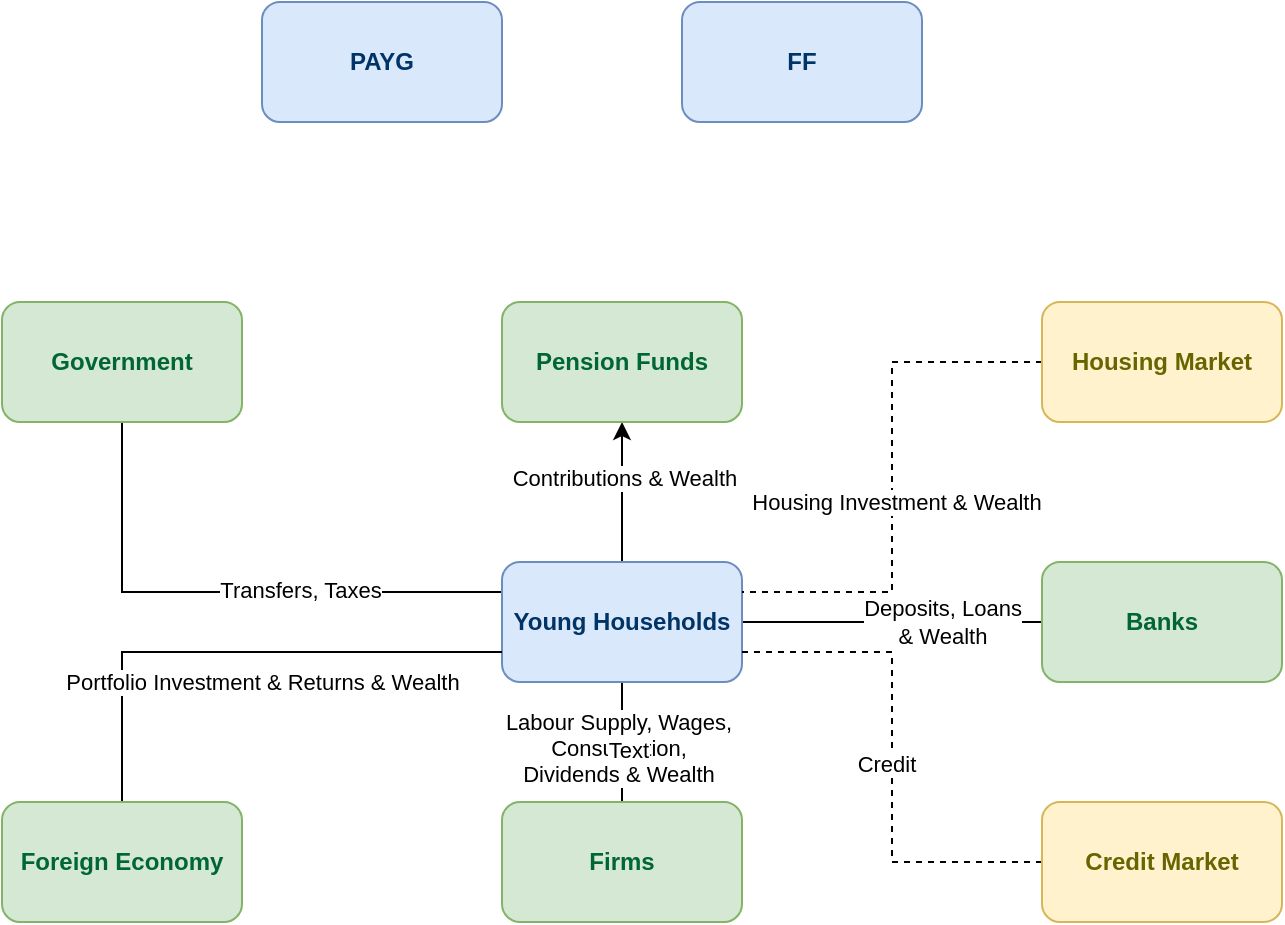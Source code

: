 <mxfile version="22.0.6" type="github">
  <diagram name="Page-1" id="7PamReiSG4MzQoHYQMnp">
    <mxGraphModel dx="1290" dy="530" grid="1" gridSize="10" guides="1" tooltips="1" connect="1" arrows="1" fold="1" page="1" pageScale="1" pageWidth="850" pageHeight="1100" math="0" shadow="0">
      <root>
        <mxCell id="0" />
        <mxCell id="1" parent="0" />
        <mxCell id="iSJuxax5wpQDhs0aQtZp-27" style="edgeStyle=orthogonalEdgeStyle;rounded=0;orthogonalLoop=1;jettySize=auto;html=1;entryX=0;entryY=0.5;entryDx=0;entryDy=0;endArrow=none;endFill=0;" edge="1" parent="1" source="iSJuxax5wpQDhs0aQtZp-36" target="iSJuxax5wpQDhs0aQtZp-39">
          <mxGeometry relative="1" as="geometry" />
        </mxCell>
        <mxCell id="iSJuxax5wpQDhs0aQtZp-28" value="Deposits, Loans &lt;br&gt;&amp;amp; Wealth" style="edgeLabel;html=1;align=center;verticalAlign=middle;resizable=0;points=[];" vertex="1" connectable="0" parent="iSJuxax5wpQDhs0aQtZp-27">
          <mxGeometry x="0.104" relative="1" as="geometry">
            <mxPoint x="17" as="offset" />
          </mxGeometry>
        </mxCell>
        <mxCell id="iSJuxax5wpQDhs0aQtZp-29" style="edgeStyle=orthogonalEdgeStyle;rounded=0;orthogonalLoop=1;jettySize=auto;html=1;entryX=0.5;entryY=0;entryDx=0;entryDy=0;endArrow=none;endFill=0;" edge="1" parent="1" source="iSJuxax5wpQDhs0aQtZp-36" target="iSJuxax5wpQDhs0aQtZp-38">
          <mxGeometry relative="1" as="geometry" />
        </mxCell>
        <mxCell id="iSJuxax5wpQDhs0aQtZp-30" value="Labour Supply, Wages, &lt;br&gt;Consumption, &lt;br&gt;Dividends &amp;amp; Wealth" style="edgeLabel;html=1;align=center;verticalAlign=middle;resizable=0;points=[];" vertex="1" connectable="0" parent="iSJuxax5wpQDhs0aQtZp-29">
          <mxGeometry x="0.093" y="-2" relative="1" as="geometry">
            <mxPoint as="offset" />
          </mxGeometry>
        </mxCell>
        <mxCell id="iSJuxax5wpQDhs0aQtZp-31" value="Text" style="edgeLabel;html=1;align=center;verticalAlign=middle;resizable=0;points=[];" vertex="1" connectable="0" parent="iSJuxax5wpQDhs0aQtZp-29">
          <mxGeometry x="0.127" y="3" relative="1" as="geometry">
            <mxPoint as="offset" />
          </mxGeometry>
        </mxCell>
        <mxCell id="iSJuxax5wpQDhs0aQtZp-32" style="edgeStyle=orthogonalEdgeStyle;rounded=0;orthogonalLoop=1;jettySize=auto;html=1;entryX=0.5;entryY=1;entryDx=0;entryDy=0;" edge="1" parent="1" source="iSJuxax5wpQDhs0aQtZp-36" target="iSJuxax5wpQDhs0aQtZp-37">
          <mxGeometry relative="1" as="geometry" />
        </mxCell>
        <mxCell id="iSJuxax5wpQDhs0aQtZp-33" value="Contributions &amp;amp; Wealth" style="edgeLabel;html=1;align=center;verticalAlign=middle;resizable=0;points=[];" vertex="1" connectable="0" parent="iSJuxax5wpQDhs0aQtZp-32">
          <mxGeometry x="0.206" y="-1" relative="1" as="geometry">
            <mxPoint as="offset" />
          </mxGeometry>
        </mxCell>
        <mxCell id="iSJuxax5wpQDhs0aQtZp-34" style="edgeStyle=orthogonalEdgeStyle;rounded=0;orthogonalLoop=1;jettySize=auto;html=1;endArrow=none;endFill=0;exitX=0;exitY=0.25;exitDx=0;exitDy=0;" edge="1" parent="1" source="iSJuxax5wpQDhs0aQtZp-36" target="iSJuxax5wpQDhs0aQtZp-46">
          <mxGeometry relative="1" as="geometry" />
        </mxCell>
        <mxCell id="iSJuxax5wpQDhs0aQtZp-35" value="Transfers, Taxes" style="edgeLabel;html=1;align=center;verticalAlign=middle;resizable=0;points=[];" vertex="1" connectable="0" parent="iSJuxax5wpQDhs0aQtZp-34">
          <mxGeometry x="0.189" y="-1" relative="1" as="geometry">
            <mxPoint x="62" as="offset" />
          </mxGeometry>
        </mxCell>
        <mxCell id="iSJuxax5wpQDhs0aQtZp-36" value="Young Households" style="rounded=1;whiteSpace=wrap;html=1;fillColor=#dae8fc;strokeColor=#6c8ebf;fontColor=#003366;fontStyle=1" vertex="1" parent="1">
          <mxGeometry x="330" y="370" width="120" height="60" as="geometry" />
        </mxCell>
        <mxCell id="iSJuxax5wpQDhs0aQtZp-37" value="Pension Funds" style="rounded=1;whiteSpace=wrap;html=1;fillColor=#d5e8d4;strokeColor=#82b366;fontColor=#006633;fontStyle=1" vertex="1" parent="1">
          <mxGeometry x="330" y="240" width="120" height="60" as="geometry" />
        </mxCell>
        <mxCell id="iSJuxax5wpQDhs0aQtZp-38" value="Firms" style="rounded=1;whiteSpace=wrap;html=1;fillColor=#d5e8d4;strokeColor=#82b366;fontColor=#006633;fontStyle=1" vertex="1" parent="1">
          <mxGeometry x="330" y="490" width="120" height="60" as="geometry" />
        </mxCell>
        <mxCell id="iSJuxax5wpQDhs0aQtZp-39" value="Banks" style="rounded=1;whiteSpace=wrap;html=1;fillColor=#d5e8d4;strokeColor=#82b366;fontColor=#006633;fontStyle=1" vertex="1" parent="1">
          <mxGeometry x="600" y="370" width="120" height="60" as="geometry" />
        </mxCell>
        <mxCell id="iSJuxax5wpQDhs0aQtZp-40" style="edgeStyle=orthogonalEdgeStyle;rounded=0;orthogonalLoop=1;jettySize=auto;html=1;entryX=1;entryY=0.25;entryDx=0;entryDy=0;endArrow=none;endFill=0;dashed=1;" edge="1" parent="1" source="iSJuxax5wpQDhs0aQtZp-42" target="iSJuxax5wpQDhs0aQtZp-36">
          <mxGeometry relative="1" as="geometry" />
        </mxCell>
        <mxCell id="iSJuxax5wpQDhs0aQtZp-41" value="Housing Investment &amp;amp; Wealth" style="edgeLabel;html=1;align=center;verticalAlign=middle;resizable=0;points=[];" vertex="1" connectable="0" parent="iSJuxax5wpQDhs0aQtZp-40">
          <mxGeometry x="0.093" y="2" relative="1" as="geometry">
            <mxPoint as="offset" />
          </mxGeometry>
        </mxCell>
        <mxCell id="iSJuxax5wpQDhs0aQtZp-42" value="Housing Market" style="rounded=1;whiteSpace=wrap;html=1;fillColor=#fff2cc;strokeColor=#d6b656;fontColor=#666600;fontStyle=1" vertex="1" parent="1">
          <mxGeometry x="600" y="240" width="120" height="60" as="geometry" />
        </mxCell>
        <mxCell id="iSJuxax5wpQDhs0aQtZp-43" style="edgeStyle=orthogonalEdgeStyle;rounded=0;orthogonalLoop=1;jettySize=auto;html=1;entryX=1;entryY=0.75;entryDx=0;entryDy=0;dashed=1;endArrow=none;endFill=0;" edge="1" parent="1" source="iSJuxax5wpQDhs0aQtZp-45" target="iSJuxax5wpQDhs0aQtZp-36">
          <mxGeometry relative="1" as="geometry" />
        </mxCell>
        <mxCell id="iSJuxax5wpQDhs0aQtZp-44" value="Credit" style="edgeLabel;html=1;align=center;verticalAlign=middle;resizable=0;points=[];" vertex="1" connectable="0" parent="iSJuxax5wpQDhs0aQtZp-43">
          <mxGeometry x="-0.026" y="3" relative="1" as="geometry">
            <mxPoint as="offset" />
          </mxGeometry>
        </mxCell>
        <mxCell id="iSJuxax5wpQDhs0aQtZp-45" value="Credit Market" style="rounded=1;whiteSpace=wrap;html=1;fillColor=#fff2cc;strokeColor=#d6b656;fontColor=#666600;fontStyle=1" vertex="1" parent="1">
          <mxGeometry x="600" y="490" width="120" height="60" as="geometry" />
        </mxCell>
        <mxCell id="iSJuxax5wpQDhs0aQtZp-46" value="Government" style="rounded=1;whiteSpace=wrap;html=1;fillColor=#d5e8d4;strokeColor=#82b366;fontColor=#006633;fontStyle=1" vertex="1" parent="1">
          <mxGeometry x="80" y="240" width="120" height="60" as="geometry" />
        </mxCell>
        <mxCell id="iSJuxax5wpQDhs0aQtZp-47" style="edgeStyle=orthogonalEdgeStyle;rounded=0;orthogonalLoop=1;jettySize=auto;html=1;entryX=0;entryY=0.75;entryDx=0;entryDy=0;exitX=0.5;exitY=0;exitDx=0;exitDy=0;endArrow=none;endFill=0;" edge="1" parent="1" source="iSJuxax5wpQDhs0aQtZp-49" target="iSJuxax5wpQDhs0aQtZp-36">
          <mxGeometry relative="1" as="geometry" />
        </mxCell>
        <mxCell id="iSJuxax5wpQDhs0aQtZp-48" value="Portfolio Investment &amp;amp; Returns &amp;amp; Wealth" style="edgeLabel;html=1;align=center;verticalAlign=middle;resizable=0;points=[];" vertex="1" connectable="0" parent="iSJuxax5wpQDhs0aQtZp-47">
          <mxGeometry x="-0.02" y="1" relative="1" as="geometry">
            <mxPoint x="15" y="16" as="offset" />
          </mxGeometry>
        </mxCell>
        <mxCell id="iSJuxax5wpQDhs0aQtZp-49" value="Foreign Economy" style="rounded=1;whiteSpace=wrap;html=1;fillColor=#d5e8d4;strokeColor=#82b366;fontColor=#006633;fontStyle=1" vertex="1" parent="1">
          <mxGeometry x="80" y="490" width="120" height="60" as="geometry" />
        </mxCell>
        <mxCell id="iSJuxax5wpQDhs0aQtZp-50" value="PAYG" style="rounded=1;whiteSpace=wrap;html=1;fillColor=#dae8fc;strokeColor=#6c8ebf;fontColor=#003366;fontStyle=1" vertex="1" parent="1">
          <mxGeometry x="210" y="90" width="120" height="60" as="geometry" />
        </mxCell>
        <mxCell id="iSJuxax5wpQDhs0aQtZp-51" value="FF" style="rounded=1;whiteSpace=wrap;html=1;fillColor=#dae8fc;strokeColor=#6c8ebf;fontColor=#003366;fontStyle=1" vertex="1" parent="1">
          <mxGeometry x="420" y="90" width="120" height="60" as="geometry" />
        </mxCell>
      </root>
    </mxGraphModel>
  </diagram>
</mxfile>
